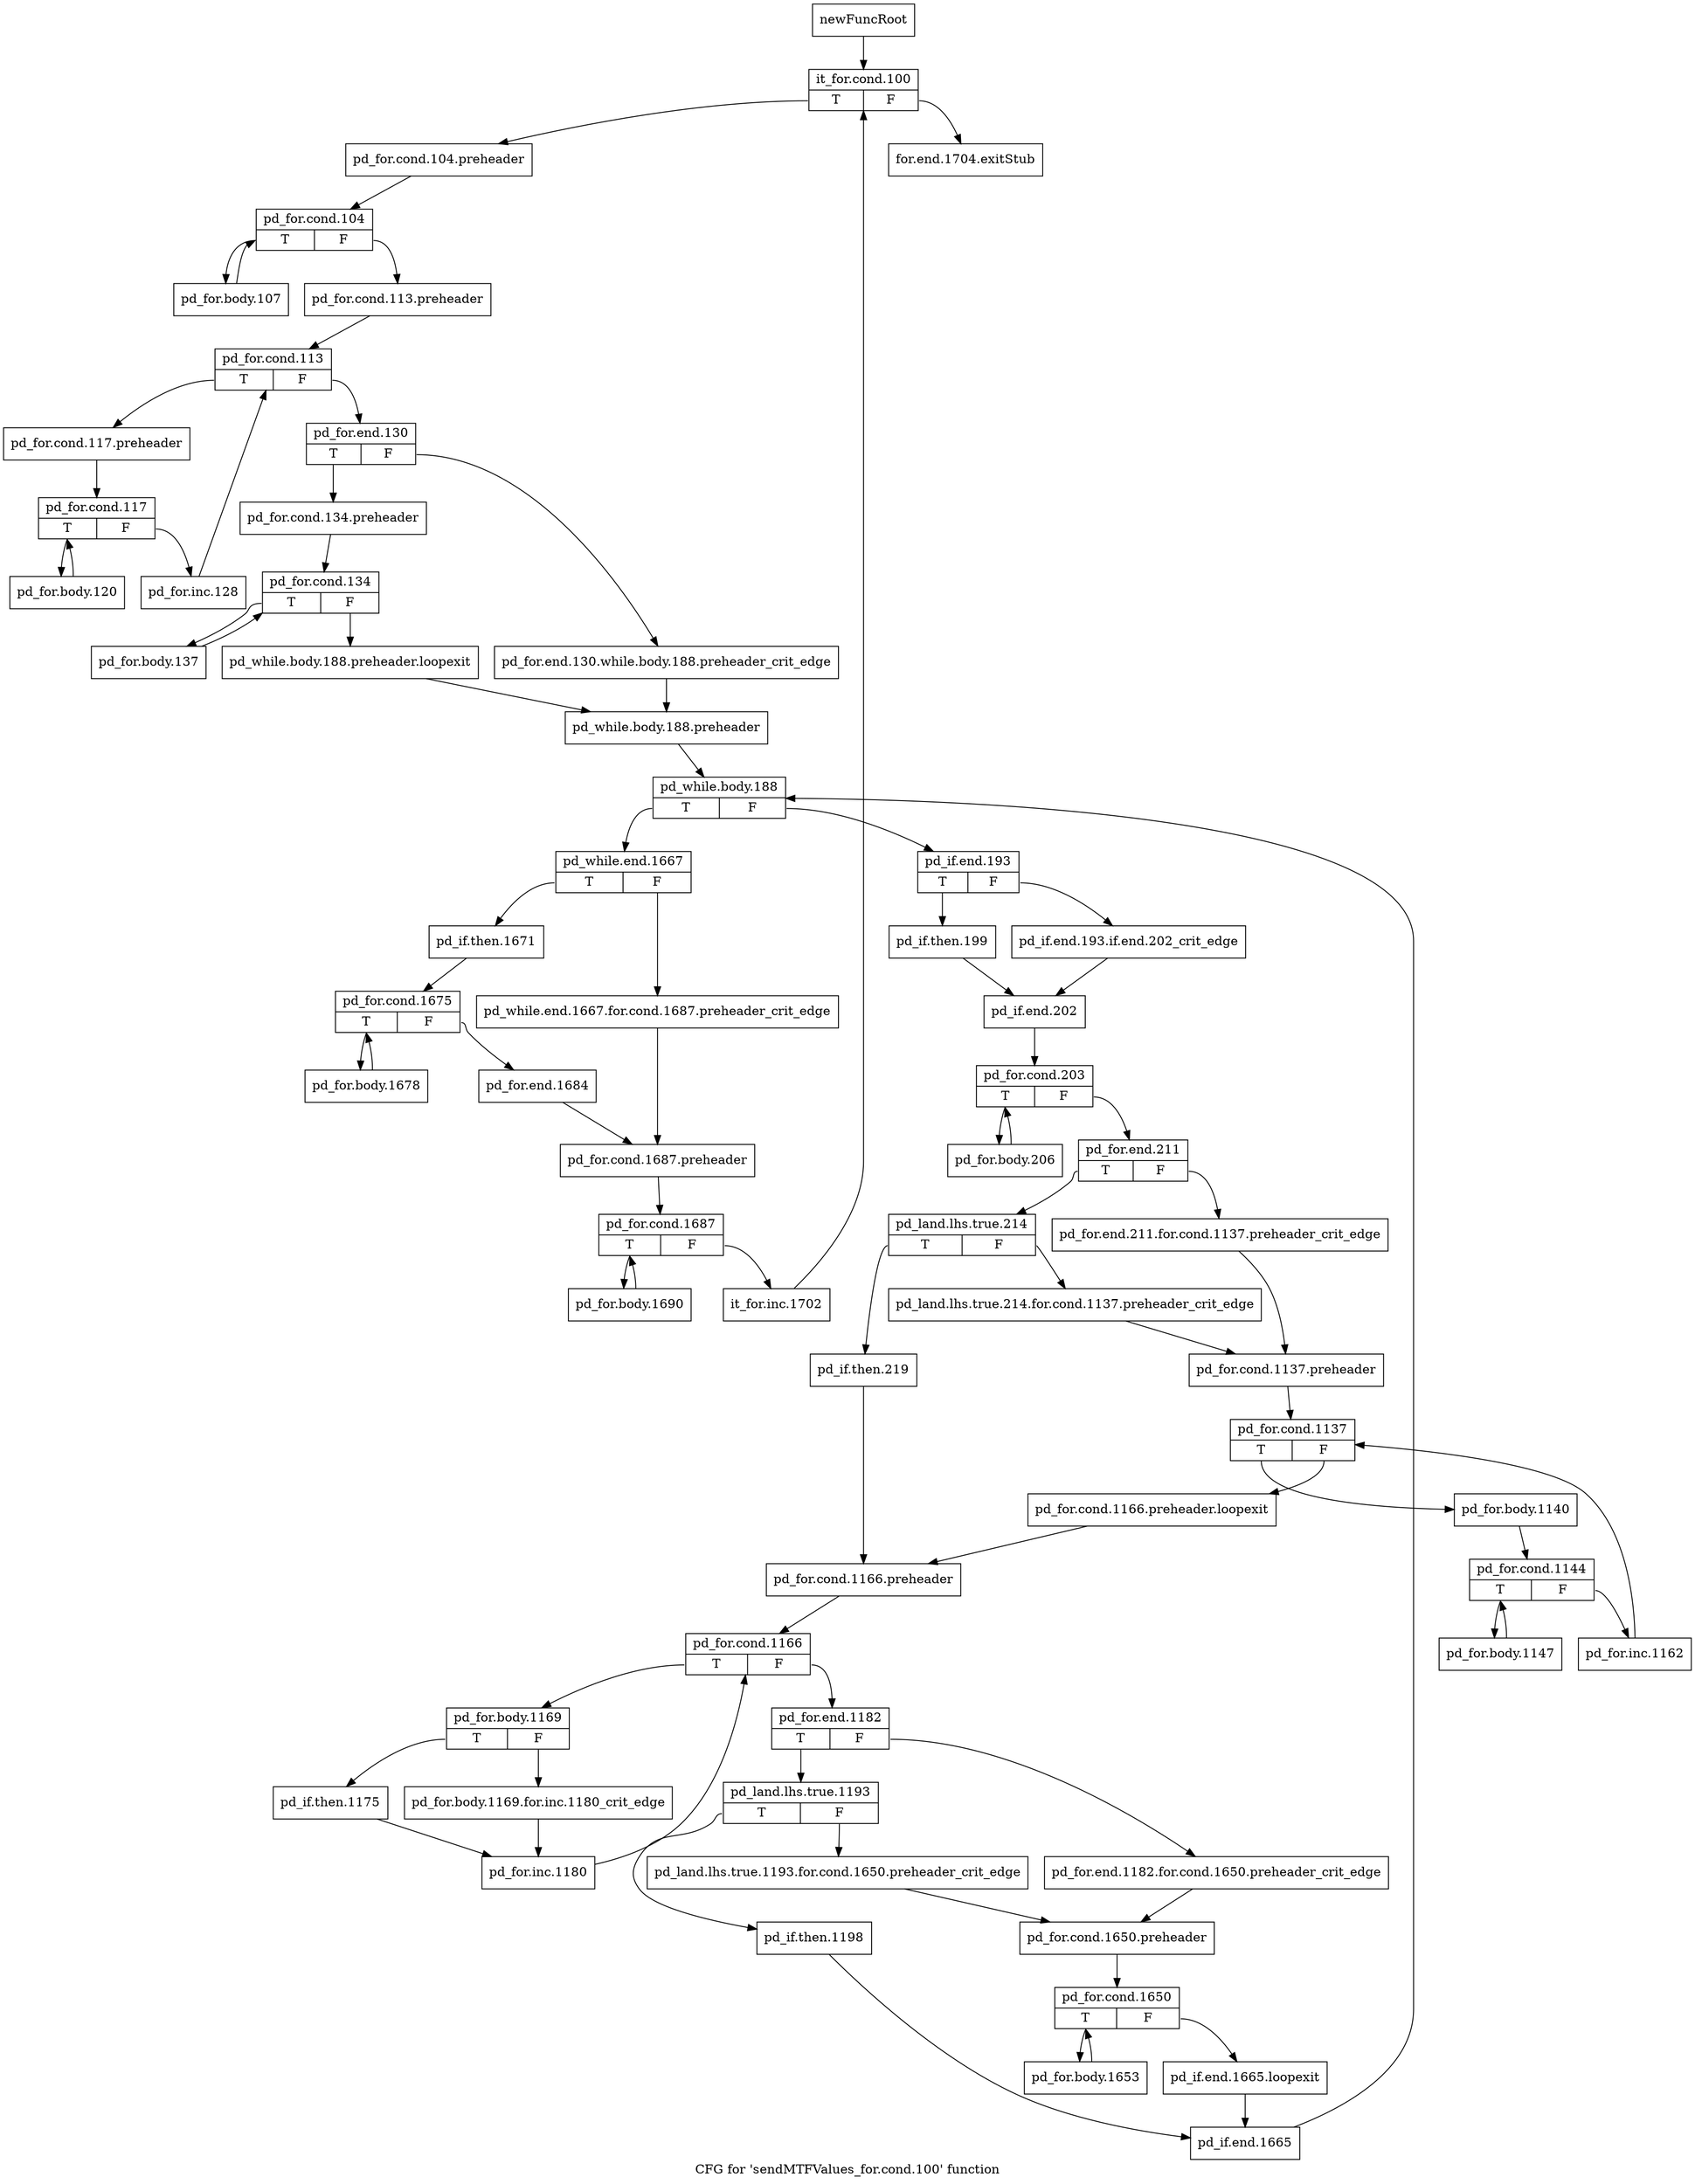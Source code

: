 digraph "CFG for 'sendMTFValues_for.cond.100' function" {
	label="CFG for 'sendMTFValues_for.cond.100' function";

	Node0x18c9aa0 [shape=record,label="{newFuncRoot}"];
	Node0x18c9aa0 -> Node0x18c9b40;
	Node0x18c9af0 [shape=record,label="{for.end.1704.exitStub}"];
	Node0x18c9b40 [shape=record,label="{it_for.cond.100|{<s0>T|<s1>F}}"];
	Node0x18c9b40:s0 -> Node0x18c9b90;
	Node0x18c9b40:s1 -> Node0x18c9af0;
	Node0x18c9b90 [shape=record,label="{pd_for.cond.104.preheader}"];
	Node0x18c9b90 -> Node0x18c9be0;
	Node0x18c9be0 [shape=record,label="{pd_for.cond.104|{<s0>T|<s1>F}}"];
	Node0x18c9be0:s0 -> Node0x18cae50;
	Node0x18c9be0:s1 -> Node0x18c9c30;
	Node0x18c9c30 [shape=record,label="{pd_for.cond.113.preheader}"];
	Node0x18c9c30 -> Node0x18c9c80;
	Node0x18c9c80 [shape=record,label="{pd_for.cond.113|{<s0>T|<s1>F}}"];
	Node0x18c9c80:s0 -> Node0x18cad10;
	Node0x18c9c80:s1 -> Node0x18c9cd0;
	Node0x18c9cd0 [shape=record,label="{pd_for.end.130|{<s0>T|<s1>F}}"];
	Node0x18c9cd0:s0 -> Node0x18c9d70;
	Node0x18c9cd0:s1 -> Node0x18c9d20;
	Node0x18c9d20 [shape=record,label="{pd_for.end.130.while.body.188.preheader_crit_edge}"];
	Node0x18c9d20 -> Node0x18c9e60;
	Node0x18c9d70 [shape=record,label="{pd_for.cond.134.preheader}"];
	Node0x18c9d70 -> Node0x18c9dc0;
	Node0x18c9dc0 [shape=record,label="{pd_for.cond.134|{<s0>T|<s1>F}}"];
	Node0x18c9dc0:s0 -> Node0x18cacc0;
	Node0x18c9dc0:s1 -> Node0x18c9e10;
	Node0x18c9e10 [shape=record,label="{pd_while.body.188.preheader.loopexit}"];
	Node0x18c9e10 -> Node0x18c9e60;
	Node0x18c9e60 [shape=record,label="{pd_while.body.188.preheader}"];
	Node0x18c9e60 -> Node0x18c9eb0;
	Node0x18c9eb0 [shape=record,label="{pd_while.body.188|{<s0>T|<s1>F}}"];
	Node0x18c9eb0:s0 -> Node0x18ca9a0;
	Node0x18c9eb0:s1 -> Node0x18c9f00;
	Node0x18c9f00 [shape=record,label="{pd_if.end.193|{<s0>T|<s1>F}}"];
	Node0x18c9f00:s0 -> Node0x18c9fa0;
	Node0x18c9f00:s1 -> Node0x18c9f50;
	Node0x18c9f50 [shape=record,label="{pd_if.end.193.if.end.202_crit_edge}"];
	Node0x18c9f50 -> Node0x18c9ff0;
	Node0x18c9fa0 [shape=record,label="{pd_if.then.199}"];
	Node0x18c9fa0 -> Node0x18c9ff0;
	Node0x18c9ff0 [shape=record,label="{pd_if.end.202}"];
	Node0x18c9ff0 -> Node0x18ca040;
	Node0x18ca040 [shape=record,label="{pd_for.cond.203|{<s0>T|<s1>F}}"];
	Node0x18ca040:s0 -> Node0x18ca950;
	Node0x18ca040:s1 -> Node0x18ca090;
	Node0x18ca090 [shape=record,label="{pd_for.end.211|{<s0>T|<s1>F}}"];
	Node0x18ca090:s0 -> Node0x18ca130;
	Node0x18ca090:s1 -> Node0x18ca0e0;
	Node0x18ca0e0 [shape=record,label="{pd_for.end.211.for.cond.1137.preheader_crit_edge}"];
	Node0x18ca0e0 -> Node0x18ca1d0;
	Node0x18ca130 [shape=record,label="{pd_land.lhs.true.214|{<s0>T|<s1>F}}"];
	Node0x18ca130:s0 -> Node0x18ca400;
	Node0x18ca130:s1 -> Node0x18ca180;
	Node0x18ca180 [shape=record,label="{pd_land.lhs.true.214.for.cond.1137.preheader_crit_edge}"];
	Node0x18ca180 -> Node0x18ca1d0;
	Node0x18ca1d0 [shape=record,label="{pd_for.cond.1137.preheader}"];
	Node0x18ca1d0 -> Node0x18ca220;
	Node0x18ca220 [shape=record,label="{pd_for.cond.1137|{<s0>T|<s1>F}}"];
	Node0x18ca220:s0 -> Node0x18ca2c0;
	Node0x18ca220:s1 -> Node0x18ca270;
	Node0x18ca270 [shape=record,label="{pd_for.cond.1166.preheader.loopexit}"];
	Node0x18ca270 -> Node0x18ca450;
	Node0x18ca2c0 [shape=record,label="{pd_for.body.1140}"];
	Node0x18ca2c0 -> Node0x18ca310;
	Node0x18ca310 [shape=record,label="{pd_for.cond.1144|{<s0>T|<s1>F}}"];
	Node0x18ca310:s0 -> Node0x18ca3b0;
	Node0x18ca310:s1 -> Node0x18ca360;
	Node0x18ca360 [shape=record,label="{pd_for.inc.1162}"];
	Node0x18ca360 -> Node0x18ca220;
	Node0x18ca3b0 [shape=record,label="{pd_for.body.1147}"];
	Node0x18ca3b0 -> Node0x18ca310;
	Node0x18ca400 [shape=record,label="{pd_if.then.219}"];
	Node0x18ca400 -> Node0x18ca450;
	Node0x18ca450 [shape=record,label="{pd_for.cond.1166.preheader}"];
	Node0x18ca450 -> Node0x18ca4a0;
	Node0x18ca4a0 [shape=record,label="{pd_for.cond.1166|{<s0>T|<s1>F}}"];
	Node0x18ca4a0:s0 -> Node0x18ca810;
	Node0x18ca4a0:s1 -> Node0x18ca4f0;
	Node0x18ca4f0 [shape=record,label="{pd_for.end.1182|{<s0>T|<s1>F}}"];
	Node0x18ca4f0:s0 -> Node0x18ca590;
	Node0x18ca4f0:s1 -> Node0x18ca540;
	Node0x18ca540 [shape=record,label="{pd_for.end.1182.for.cond.1650.preheader_crit_edge}"];
	Node0x18ca540 -> Node0x18ca630;
	Node0x18ca590 [shape=record,label="{pd_land.lhs.true.1193|{<s0>T|<s1>F}}"];
	Node0x18ca590:s0 -> Node0x18ca770;
	Node0x18ca590:s1 -> Node0x18ca5e0;
	Node0x18ca5e0 [shape=record,label="{pd_land.lhs.true.1193.for.cond.1650.preheader_crit_edge}"];
	Node0x18ca5e0 -> Node0x18ca630;
	Node0x18ca630 [shape=record,label="{pd_for.cond.1650.preheader}"];
	Node0x18ca630 -> Node0x18ca680;
	Node0x18ca680 [shape=record,label="{pd_for.cond.1650|{<s0>T|<s1>F}}"];
	Node0x18ca680:s0 -> Node0x18ca720;
	Node0x18ca680:s1 -> Node0x18ca6d0;
	Node0x18ca6d0 [shape=record,label="{pd_if.end.1665.loopexit}"];
	Node0x18ca6d0 -> Node0x18ca7c0;
	Node0x18ca720 [shape=record,label="{pd_for.body.1653}"];
	Node0x18ca720 -> Node0x18ca680;
	Node0x18ca770 [shape=record,label="{pd_if.then.1198}"];
	Node0x18ca770 -> Node0x18ca7c0;
	Node0x18ca7c0 [shape=record,label="{pd_if.end.1665}"];
	Node0x18ca7c0 -> Node0x18c9eb0;
	Node0x18ca810 [shape=record,label="{pd_for.body.1169|{<s0>T|<s1>F}}"];
	Node0x18ca810:s0 -> Node0x18ca8b0;
	Node0x18ca810:s1 -> Node0x18ca860;
	Node0x18ca860 [shape=record,label="{pd_for.body.1169.for.inc.1180_crit_edge}"];
	Node0x18ca860 -> Node0x18ca900;
	Node0x18ca8b0 [shape=record,label="{pd_if.then.1175}"];
	Node0x18ca8b0 -> Node0x18ca900;
	Node0x18ca900 [shape=record,label="{pd_for.inc.1180}"];
	Node0x18ca900 -> Node0x18ca4a0;
	Node0x18ca950 [shape=record,label="{pd_for.body.206}"];
	Node0x18ca950 -> Node0x18ca040;
	Node0x18ca9a0 [shape=record,label="{pd_while.end.1667|{<s0>T|<s1>F}}"];
	Node0x18ca9a0:s0 -> Node0x18caa40;
	Node0x18ca9a0:s1 -> Node0x18ca9f0;
	Node0x18ca9f0 [shape=record,label="{pd_while.end.1667.for.cond.1687.preheader_crit_edge}"];
	Node0x18ca9f0 -> Node0x18cab30;
	Node0x18caa40 [shape=record,label="{pd_if.then.1671}"];
	Node0x18caa40 -> Node0x18caa90;
	Node0x18caa90 [shape=record,label="{pd_for.cond.1675|{<s0>T|<s1>F}}"];
	Node0x18caa90:s0 -> Node0x18cac70;
	Node0x18caa90:s1 -> Node0x18caae0;
	Node0x18caae0 [shape=record,label="{pd_for.end.1684}"];
	Node0x18caae0 -> Node0x18cab30;
	Node0x18cab30 [shape=record,label="{pd_for.cond.1687.preheader}"];
	Node0x18cab30 -> Node0x18cab80;
	Node0x18cab80 [shape=record,label="{pd_for.cond.1687|{<s0>T|<s1>F}}"];
	Node0x18cab80:s0 -> Node0x18cac20;
	Node0x18cab80:s1 -> Node0x18cabd0;
	Node0x18cabd0 [shape=record,label="{it_for.inc.1702}"];
	Node0x18cabd0 -> Node0x18c9b40;
	Node0x18cac20 [shape=record,label="{pd_for.body.1690}"];
	Node0x18cac20 -> Node0x18cab80;
	Node0x18cac70 [shape=record,label="{pd_for.body.1678}"];
	Node0x18cac70 -> Node0x18caa90;
	Node0x18cacc0 [shape=record,label="{pd_for.body.137}"];
	Node0x18cacc0 -> Node0x18c9dc0;
	Node0x18cad10 [shape=record,label="{pd_for.cond.117.preheader}"];
	Node0x18cad10 -> Node0x18cad60;
	Node0x18cad60 [shape=record,label="{pd_for.cond.117|{<s0>T|<s1>F}}"];
	Node0x18cad60:s0 -> Node0x18cae00;
	Node0x18cad60:s1 -> Node0x18cadb0;
	Node0x18cadb0 [shape=record,label="{pd_for.inc.128}"];
	Node0x18cadb0 -> Node0x18c9c80;
	Node0x18cae00 [shape=record,label="{pd_for.body.120}"];
	Node0x18cae00 -> Node0x18cad60;
	Node0x18cae50 [shape=record,label="{pd_for.body.107}"];
	Node0x18cae50 -> Node0x18c9be0;
}

